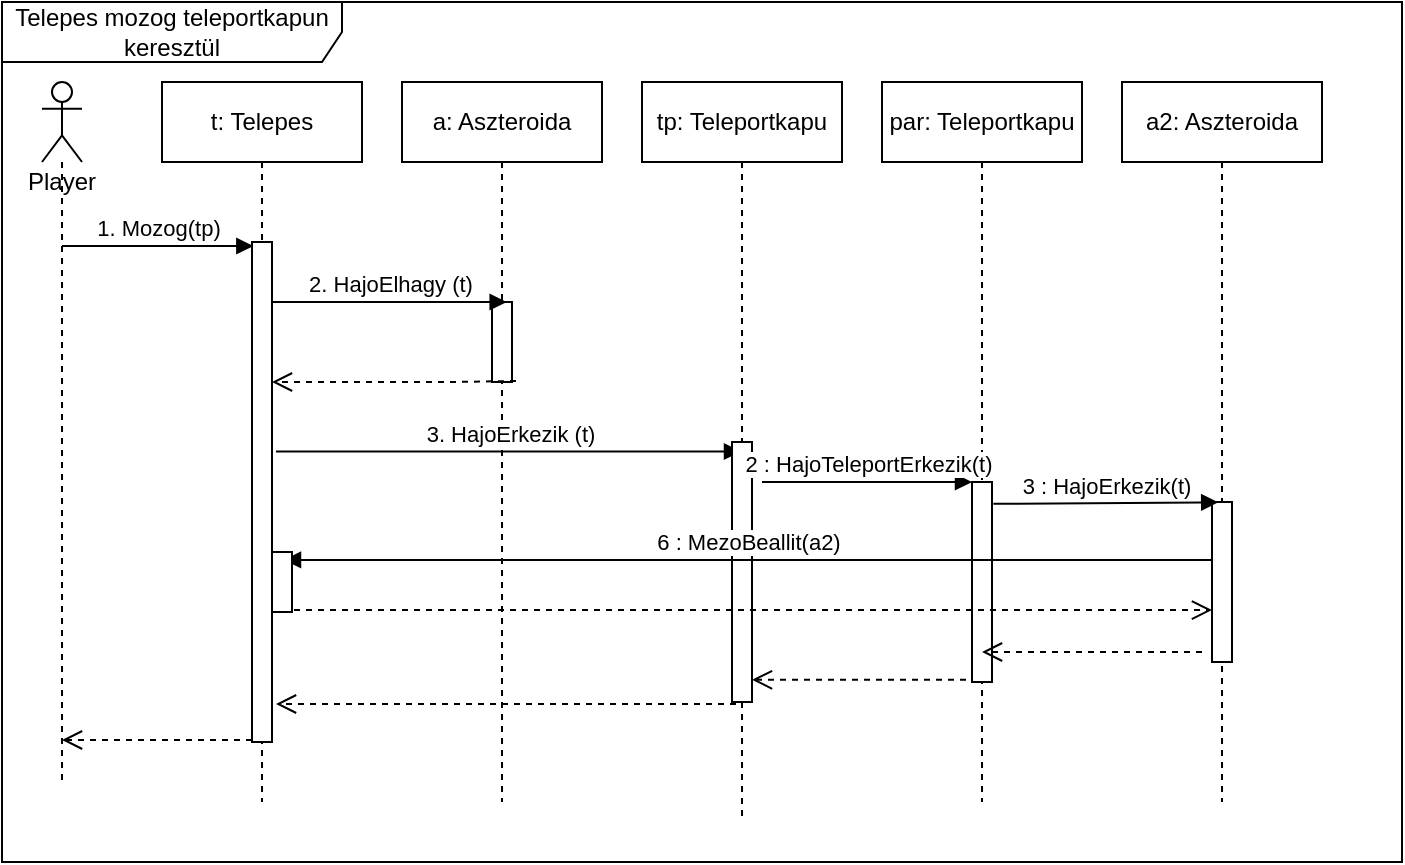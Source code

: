 <mxfile version="14.4.7" type="github" pages="2">
  <diagram id="rwmdeR6lUxczMXH-JLez" name="Telepes">
    <mxGraphModel dx="1422" dy="762" grid="1" gridSize="10" guides="1" tooltips="1" connect="1" arrows="1" fold="1" page="1" pageScale="1" pageWidth="1654" pageHeight="1169" math="0" shadow="0">
      <root>
        <mxCell id="gCz3GvJ6F4Sdn2LdOEMv-0" />
        <mxCell id="gCz3GvJ6F4Sdn2LdOEMv-1" parent="gCz3GvJ6F4Sdn2LdOEMv-0" />
        <mxCell id="gCz3GvJ6F4Sdn2LdOEMv-2" value="Telepes mozog teleportkapun keresztül" style="shape=umlFrame;whiteSpace=wrap;html=1;width=170;height=30;" vertex="1" parent="gCz3GvJ6F4Sdn2LdOEMv-1">
          <mxGeometry x="40" y="40" width="700" height="430" as="geometry" />
        </mxCell>
        <mxCell id="gCz3GvJ6F4Sdn2LdOEMv-3" value="t: Telepes" style="shape=umlLifeline;perimeter=lifelinePerimeter;whiteSpace=wrap;html=1;container=1;collapsible=0;recursiveResize=0;outlineConnect=0;" vertex="1" parent="gCz3GvJ6F4Sdn2LdOEMv-1">
          <mxGeometry x="120" y="80" width="100" height="360" as="geometry" />
        </mxCell>
        <mxCell id="gCz3GvJ6F4Sdn2LdOEMv-4" value="a: Aszteroida" style="shape=umlLifeline;perimeter=lifelinePerimeter;whiteSpace=wrap;html=1;container=1;collapsible=0;recursiveResize=0;outlineConnect=0;" vertex="1" parent="gCz3GvJ6F4Sdn2LdOEMv-1">
          <mxGeometry x="240" y="80" width="100" height="360" as="geometry" />
        </mxCell>
        <mxCell id="gCz3GvJ6F4Sdn2LdOEMv-5" value="" style="html=1;points=[];perimeter=orthogonalPerimeter;" vertex="1" parent="gCz3GvJ6F4Sdn2LdOEMv-4">
          <mxGeometry x="45" y="110" width="10" height="40" as="geometry" />
        </mxCell>
        <mxCell id="gCz3GvJ6F4Sdn2LdOEMv-6" value="2. HajoElhagy (t)" style="html=1;verticalAlign=bottom;endArrow=block;entryX=0.733;entryY=0;entryDx=0;entryDy=0;entryPerimeter=0;" edge="1" parent="gCz3GvJ6F4Sdn2LdOEMv-1" source="gCz3GvJ6F4Sdn2LdOEMv-3" target="gCz3GvJ6F4Sdn2LdOEMv-5">
          <mxGeometry x="0.047" relative="1" as="geometry">
            <mxPoint x="165" y="180" as="sourcePoint" />
            <mxPoint as="offset" />
          </mxGeometry>
        </mxCell>
        <mxCell id="gCz3GvJ6F4Sdn2LdOEMv-7" value="" style="html=1;verticalAlign=bottom;endArrow=open;dashed=1;endSize=8;exitX=1.2;exitY=0.987;exitDx=0;exitDy=0;exitPerimeter=0;" edge="1" parent="gCz3GvJ6F4Sdn2LdOEMv-1" source="gCz3GvJ6F4Sdn2LdOEMv-5" target="gCz3GvJ6F4Sdn2LdOEMv-10">
          <mxGeometry relative="1" as="geometry">
            <mxPoint x="185" y="230" as="targetPoint" />
            <mxPoint x="342" y="222" as="sourcePoint" />
            <Array as="points">
              <mxPoint x="265" y="230" />
            </Array>
          </mxGeometry>
        </mxCell>
        <mxCell id="gCz3GvJ6F4Sdn2LdOEMv-8" value="3. HajoErkezik (t)" style="html=1;verticalAlign=bottom;endArrow=block;exitX=1.2;exitY=0.419;exitDx=0;exitDy=0;exitPerimeter=0;" edge="1" parent="gCz3GvJ6F4Sdn2LdOEMv-1" source="gCz3GvJ6F4Sdn2LdOEMv-10" target="gCz3GvJ6F4Sdn2LdOEMv-15">
          <mxGeometry relative="1" as="geometry">
            <mxPoint x="705" y="363.846" as="sourcePoint" />
          </mxGeometry>
        </mxCell>
        <mxCell id="gCz3GvJ6F4Sdn2LdOEMv-9" value="" style="html=1;points=[];perimeter=orthogonalPerimeter;" vertex="1" parent="gCz3GvJ6F4Sdn2LdOEMv-1">
          <mxGeometry x="165" y="300" width="10" height="30" as="geometry" />
        </mxCell>
        <mxCell id="gCz3GvJ6F4Sdn2LdOEMv-10" value="" style="html=1;points=[];perimeter=orthogonalPerimeter;" vertex="1" parent="gCz3GvJ6F4Sdn2LdOEMv-1">
          <mxGeometry x="165" y="160" width="10" height="250" as="geometry" />
        </mxCell>
        <mxCell id="gCz3GvJ6F4Sdn2LdOEMv-11" value="1. Mozog(tp)" style="html=1;verticalAlign=bottom;endArrow=block;entryX=0.067;entryY=0.008;entryDx=0;entryDy=0;entryPerimeter=0;" edge="1" parent="gCz3GvJ6F4Sdn2LdOEMv-1" source="gCz3GvJ6F4Sdn2LdOEMv-14" target="gCz3GvJ6F4Sdn2LdOEMv-10">
          <mxGeometry x="-0.005" relative="1" as="geometry">
            <mxPoint x="30" y="162" as="sourcePoint" />
            <mxPoint as="offset" />
          </mxGeometry>
        </mxCell>
        <mxCell id="gCz3GvJ6F4Sdn2LdOEMv-12" value="" style="html=1;verticalAlign=bottom;endArrow=open;dashed=1;endSize=8;exitX=0;exitY=0.996;exitDx=0;exitDy=0;exitPerimeter=0;" edge="1" parent="gCz3GvJ6F4Sdn2LdOEMv-1" source="gCz3GvJ6F4Sdn2LdOEMv-10" target="gCz3GvJ6F4Sdn2LdOEMv-14">
          <mxGeometry x="-0.11" y="-55" relative="1" as="geometry">
            <mxPoint x="40" y="388" as="targetPoint" />
            <Array as="points" />
            <mxPoint as="offset" />
          </mxGeometry>
        </mxCell>
        <mxCell id="gCz3GvJ6F4Sdn2LdOEMv-13" value="" style="html=1;verticalAlign=bottom;endArrow=open;dashed=1;endSize=8;exitX=0.2;exitY=1.008;exitDx=0;exitDy=0;exitPerimeter=0;" edge="1" parent="gCz3GvJ6F4Sdn2LdOEMv-1" source="gCz3GvJ6F4Sdn2LdOEMv-16">
          <mxGeometry x="-0.095" relative="1" as="geometry">
            <mxPoint x="177" y="391" as="targetPoint" />
            <mxPoint x="510" y="375" as="sourcePoint" />
            <mxPoint as="offset" />
          </mxGeometry>
        </mxCell>
        <mxCell id="gCz3GvJ6F4Sdn2LdOEMv-14" value="Player" style="shape=umlLifeline;participant=umlActor;perimeter=lifelinePerimeter;whiteSpace=wrap;html=1;container=1;collapsible=0;recursiveResize=0;verticalAlign=top;spacingTop=36;outlineConnect=0;" vertex="1" parent="gCz3GvJ6F4Sdn2LdOEMv-1">
          <mxGeometry x="60" y="80" width="20" height="350" as="geometry" />
        </mxCell>
        <mxCell id="gCz3GvJ6F4Sdn2LdOEMv-15" value="tp: Teleportkapu" style="shape=umlLifeline;perimeter=lifelinePerimeter;whiteSpace=wrap;html=1;container=1;collapsible=0;recursiveResize=0;outlineConnect=0;" vertex="1" parent="gCz3GvJ6F4Sdn2LdOEMv-1">
          <mxGeometry x="360" y="80" width="100" height="370" as="geometry" />
        </mxCell>
        <mxCell id="gCz3GvJ6F4Sdn2LdOEMv-16" value="" style="html=1;points=[];perimeter=orthogonalPerimeter;" vertex="1" parent="gCz3GvJ6F4Sdn2LdOEMv-15">
          <mxGeometry x="45" y="180" width="10" height="130" as="geometry" />
        </mxCell>
        <mxCell id="gCz3GvJ6F4Sdn2LdOEMv-17" value="par: Teleportkapu" style="shape=umlLifeline;perimeter=lifelinePerimeter;whiteSpace=wrap;html=1;container=1;collapsible=0;recursiveResize=0;outlineConnect=0;" vertex="1" parent="gCz3GvJ6F4Sdn2LdOEMv-1">
          <mxGeometry x="480" y="80" width="100" height="360" as="geometry" />
        </mxCell>
        <mxCell id="gCz3GvJ6F4Sdn2LdOEMv-18" value="" style="html=1;points=[];perimeter=orthogonalPerimeter;" vertex="1" parent="gCz3GvJ6F4Sdn2LdOEMv-17">
          <mxGeometry x="45" y="200" width="10" height="100" as="geometry" />
        </mxCell>
        <mxCell id="gCz3GvJ6F4Sdn2LdOEMv-19" value="a2: Aszteroida" style="shape=umlLifeline;perimeter=lifelinePerimeter;whiteSpace=wrap;html=1;container=1;collapsible=0;recursiveResize=0;outlineConnect=0;" vertex="1" parent="gCz3GvJ6F4Sdn2LdOEMv-1">
          <mxGeometry x="600" y="80" width="100" height="360" as="geometry" />
        </mxCell>
        <mxCell id="gCz3GvJ6F4Sdn2LdOEMv-20" value="" style="html=1;points=[];perimeter=orthogonalPerimeter;" vertex="1" parent="gCz3GvJ6F4Sdn2LdOEMv-19">
          <mxGeometry x="45" y="210" width="10" height="80" as="geometry" />
        </mxCell>
        <mxCell id="gCz3GvJ6F4Sdn2LdOEMv-21" value="2 : HajoTeleportErkezik(t)" style="html=1;verticalAlign=bottom;endArrow=block;" edge="1" parent="gCz3GvJ6F4Sdn2LdOEMv-1" target="gCz3GvJ6F4Sdn2LdOEMv-18">
          <mxGeometry width="80" relative="1" as="geometry">
            <mxPoint x="420" y="280" as="sourcePoint" />
            <mxPoint x="550" y="323" as="targetPoint" />
            <Array as="points">
              <mxPoint x="490" y="280" />
            </Array>
          </mxGeometry>
        </mxCell>
        <mxCell id="gCz3GvJ6F4Sdn2LdOEMv-22" value="3 : HajoErkezik(t)" style="html=1;verticalAlign=bottom;endArrow=block;entryX=0.31;entryY=0.002;entryDx=0;entryDy=0;entryPerimeter=0;exitX=1.069;exitY=0.109;exitDx=0;exitDy=0;exitPerimeter=0;" edge="1" parent="gCz3GvJ6F4Sdn2LdOEMv-1" source="gCz3GvJ6F4Sdn2LdOEMv-18" target="gCz3GvJ6F4Sdn2LdOEMv-20">
          <mxGeometry width="80" relative="1" as="geometry">
            <mxPoint x="660" y="220" as="sourcePoint" />
            <mxPoint x="840" y="220" as="targetPoint" />
          </mxGeometry>
        </mxCell>
        <mxCell id="gCz3GvJ6F4Sdn2LdOEMv-23" value="" style="html=1;verticalAlign=bottom;endArrow=open;dashed=1;endSize=8;exitX=1.1;exitY=0.967;exitDx=0;exitDy=0;exitPerimeter=0;" edge="1" parent="gCz3GvJ6F4Sdn2LdOEMv-1" source="gCz3GvJ6F4Sdn2LdOEMv-27" target="gCz3GvJ6F4Sdn2LdOEMv-20">
          <mxGeometry relative="1" as="geometry">
            <mxPoint x="725" y="330" as="sourcePoint" />
            <mxPoint x="645" y="330" as="targetPoint" />
            <Array as="points" />
          </mxGeometry>
        </mxCell>
        <mxCell id="gCz3GvJ6F4Sdn2LdOEMv-24" value="" style="html=1;verticalAlign=bottom;endArrow=open;dashed=1;endSize=8;entryX=0.5;entryY=0.85;entryDx=0;entryDy=0;entryPerimeter=0;" edge="1" parent="gCz3GvJ6F4Sdn2LdOEMv-1" target="gCz3GvJ6F4Sdn2LdOEMv-18">
          <mxGeometry relative="1" as="geometry">
            <mxPoint x="640" y="365" as="sourcePoint" />
            <mxPoint x="660" y="370" as="targetPoint" />
          </mxGeometry>
        </mxCell>
        <mxCell id="gCz3GvJ6F4Sdn2LdOEMv-25" value="" style="html=1;verticalAlign=bottom;endArrow=open;dashed=1;endSize=8;exitX=-0.3;exitY=0.989;exitDx=0;exitDy=0;exitPerimeter=0;" edge="1" parent="gCz3GvJ6F4Sdn2LdOEMv-1" source="gCz3GvJ6F4Sdn2LdOEMv-18" target="gCz3GvJ6F4Sdn2LdOEMv-16">
          <mxGeometry relative="1" as="geometry">
            <mxPoint x="340" y="280" as="sourcePoint" />
            <mxPoint x="260" y="280" as="targetPoint" />
          </mxGeometry>
        </mxCell>
        <mxCell id="gCz3GvJ6F4Sdn2LdOEMv-26" value="6 : MezoBeallit(a2)" style="html=1;verticalAlign=bottom;endArrow=block;entryX=0.6;entryY=0.133;entryDx=0;entryDy=0;entryPerimeter=0;" edge="1" parent="gCz3GvJ6F4Sdn2LdOEMv-1" source="gCz3GvJ6F4Sdn2LdOEMv-20" target="gCz3GvJ6F4Sdn2LdOEMv-27">
          <mxGeometry width="80" relative="1" as="geometry">
            <mxPoint x="1125" y="280" as="sourcePoint" />
            <mxPoint x="620" y="280" as="targetPoint" />
            <Array as="points" />
          </mxGeometry>
        </mxCell>
        <mxCell id="gCz3GvJ6F4Sdn2LdOEMv-27" value="" style="html=1;points=[];perimeter=orthogonalPerimeter;" vertex="1" parent="gCz3GvJ6F4Sdn2LdOEMv-1">
          <mxGeometry x="175" y="315" width="10" height="30" as="geometry" />
        </mxCell>
      </root>
    </mxGraphModel>
  </diagram>
  <diagram id="G0G24p2RXgEnbeuioRaw" name="Robot">
    <mxGraphModel dx="1422" dy="762" grid="1" gridSize="10" guides="1" tooltips="1" connect="1" arrows="1" fold="1" page="1" pageScale="1" pageWidth="1654" pageHeight="1169" math="0" shadow="0">
      <root>
        <mxCell id="0" />
        <mxCell id="1" parent="0" />
        <mxCell id="HHjcTZtQZg5d5xQJB9av-1" value="Robot mozog teleportkapun keresztül" style="shape=umlFrame;whiteSpace=wrap;html=1;width=170;height=30;" vertex="1" parent="1">
          <mxGeometry x="50" y="50" width="700" height="430" as="geometry" />
        </mxCell>
        <mxCell id="HHjcTZtQZg5d5xQJB9av-2" value="r: Robot" style="shape=umlLifeline;perimeter=lifelinePerimeter;whiteSpace=wrap;html=1;container=1;collapsible=0;recursiveResize=0;outlineConnect=0;" vertex="1" parent="1">
          <mxGeometry x="130" y="90" width="100" height="360" as="geometry" />
        </mxCell>
        <mxCell id="HHjcTZtQZg5d5xQJB9av-3" value="a: Aszteroida" style="shape=umlLifeline;perimeter=lifelinePerimeter;whiteSpace=wrap;html=1;container=1;collapsible=0;recursiveResize=0;outlineConnect=0;" vertex="1" parent="1">
          <mxGeometry x="250" y="90" width="100" height="360" as="geometry" />
        </mxCell>
        <mxCell id="HHjcTZtQZg5d5xQJB9av-4" value="" style="html=1;points=[];perimeter=orthogonalPerimeter;" vertex="1" parent="HHjcTZtQZg5d5xQJB9av-3">
          <mxGeometry x="45" y="110" width="10" height="40" as="geometry" />
        </mxCell>
        <mxCell id="HHjcTZtQZg5d5xQJB9av-5" value="2. HajoElhagy (r)" style="html=1;verticalAlign=bottom;endArrow=block;entryX=0.733;entryY=0;entryDx=0;entryDy=0;entryPerimeter=0;" edge="1" parent="1" source="HHjcTZtQZg5d5xQJB9av-2" target="HHjcTZtQZg5d5xQJB9av-4">
          <mxGeometry x="0.047" relative="1" as="geometry">
            <mxPoint x="175" y="190" as="sourcePoint" />
            <mxPoint as="offset" />
          </mxGeometry>
        </mxCell>
        <mxCell id="HHjcTZtQZg5d5xQJB9av-6" value="" style="html=1;verticalAlign=bottom;endArrow=open;dashed=1;endSize=8;exitX=1.2;exitY=0.987;exitDx=0;exitDy=0;exitPerimeter=0;" edge="1" parent="1" source="HHjcTZtQZg5d5xQJB9av-4" target="HHjcTZtQZg5d5xQJB9av-9">
          <mxGeometry relative="1" as="geometry">
            <mxPoint x="195" y="240" as="targetPoint" />
            <mxPoint x="352" y="232" as="sourcePoint" />
            <Array as="points">
              <mxPoint x="275" y="240" />
            </Array>
          </mxGeometry>
        </mxCell>
        <mxCell id="HHjcTZtQZg5d5xQJB9av-7" value="3. HajoErkezik (r)" style="html=1;verticalAlign=bottom;endArrow=block;exitX=1.2;exitY=0.419;exitDx=0;exitDy=0;exitPerimeter=0;" edge="1" parent="1" source="HHjcTZtQZg5d5xQJB9av-9" target="HHjcTZtQZg5d5xQJB9av-14">
          <mxGeometry relative="1" as="geometry">
            <mxPoint x="715" y="373.846" as="sourcePoint" />
          </mxGeometry>
        </mxCell>
        <mxCell id="HHjcTZtQZg5d5xQJB9av-8" value="" style="html=1;points=[];perimeter=orthogonalPerimeter;" vertex="1" parent="1">
          <mxGeometry x="175" y="310" width="10" height="30" as="geometry" />
        </mxCell>
        <mxCell id="HHjcTZtQZg5d5xQJB9av-9" value="" style="html=1;points=[];perimeter=orthogonalPerimeter;" vertex="1" parent="1">
          <mxGeometry x="175" y="170" width="10" height="250" as="geometry" />
        </mxCell>
        <mxCell id="HHjcTZtQZg5d5xQJB9av-10" value="1. Mozog(tp)" style="html=1;verticalAlign=bottom;endArrow=block;entryX=0.067;entryY=0.008;entryDx=0;entryDy=0;entryPerimeter=0;" edge="1" parent="1" source="HHjcTZtQZg5d5xQJB9av-13" target="HHjcTZtQZg5d5xQJB9av-9">
          <mxGeometry x="-0.005" relative="1" as="geometry">
            <mxPoint x="40" y="172" as="sourcePoint" />
            <mxPoint as="offset" />
          </mxGeometry>
        </mxCell>
        <mxCell id="HHjcTZtQZg5d5xQJB9av-11" value="" style="html=1;verticalAlign=bottom;endArrow=open;dashed=1;endSize=8;exitX=0;exitY=0.996;exitDx=0;exitDy=0;exitPerimeter=0;" edge="1" parent="1" source="HHjcTZtQZg5d5xQJB9av-9" target="HHjcTZtQZg5d5xQJB9av-13">
          <mxGeometry x="-0.11" y="-55" relative="1" as="geometry">
            <mxPoint x="50" y="398" as="targetPoint" />
            <Array as="points" />
            <mxPoint as="offset" />
          </mxGeometry>
        </mxCell>
        <mxCell id="HHjcTZtQZg5d5xQJB9av-12" value="" style="html=1;verticalAlign=bottom;endArrow=open;dashed=1;endSize=8;exitX=0.2;exitY=1.008;exitDx=0;exitDy=0;exitPerimeter=0;" edge="1" parent="1" source="HHjcTZtQZg5d5xQJB9av-15">
          <mxGeometry x="-0.095" relative="1" as="geometry">
            <mxPoint x="187" y="401" as="targetPoint" />
            <mxPoint x="520" y="385" as="sourcePoint" />
            <mxPoint as="offset" />
          </mxGeometry>
        </mxCell>
        <mxCell id="HHjcTZtQZg5d5xQJB9av-13" value="Controller" style="shape=umlLifeline;participant=umlActor;perimeter=lifelinePerimeter;whiteSpace=wrap;html=1;container=1;collapsible=0;recursiveResize=0;verticalAlign=top;spacingTop=36;outlineConnect=0;" vertex="1" parent="1">
          <mxGeometry x="70" y="90" width="20" height="350" as="geometry" />
        </mxCell>
        <mxCell id="HHjcTZtQZg5d5xQJB9av-14" value="tp: Teleportkapu" style="shape=umlLifeline;perimeter=lifelinePerimeter;whiteSpace=wrap;html=1;container=1;collapsible=0;recursiveResize=0;outlineConnect=0;" vertex="1" parent="1">
          <mxGeometry x="370" y="90" width="100" height="370" as="geometry" />
        </mxCell>
        <mxCell id="HHjcTZtQZg5d5xQJB9av-15" value="" style="html=1;points=[];perimeter=orthogonalPerimeter;" vertex="1" parent="HHjcTZtQZg5d5xQJB9av-14">
          <mxGeometry x="45" y="180" width="10" height="130" as="geometry" />
        </mxCell>
        <mxCell id="HHjcTZtQZg5d5xQJB9av-16" value="par: Teleportkapu" style="shape=umlLifeline;perimeter=lifelinePerimeter;whiteSpace=wrap;html=1;container=1;collapsible=0;recursiveResize=0;outlineConnect=0;" vertex="1" parent="1">
          <mxGeometry x="490" y="90" width="100" height="360" as="geometry" />
        </mxCell>
        <mxCell id="HHjcTZtQZg5d5xQJB9av-17" value="" style="html=1;points=[];perimeter=orthogonalPerimeter;" vertex="1" parent="HHjcTZtQZg5d5xQJB9av-16">
          <mxGeometry x="45" y="200" width="10" height="100" as="geometry" />
        </mxCell>
        <mxCell id="HHjcTZtQZg5d5xQJB9av-18" value="a2: Aszteroida" style="shape=umlLifeline;perimeter=lifelinePerimeter;whiteSpace=wrap;html=1;container=1;collapsible=0;recursiveResize=0;outlineConnect=0;" vertex="1" parent="1">
          <mxGeometry x="610" y="90" width="100" height="360" as="geometry" />
        </mxCell>
        <mxCell id="HHjcTZtQZg5d5xQJB9av-19" value="" style="html=1;points=[];perimeter=orthogonalPerimeter;" vertex="1" parent="HHjcTZtQZg5d5xQJB9av-18">
          <mxGeometry x="45" y="210" width="10" height="80" as="geometry" />
        </mxCell>
        <mxCell id="HHjcTZtQZg5d5xQJB9av-20" value="2 : HajoTeleportErkezik(r)" style="html=1;verticalAlign=bottom;endArrow=block;" edge="1" parent="1" target="HHjcTZtQZg5d5xQJB9av-17">
          <mxGeometry width="80" relative="1" as="geometry">
            <mxPoint x="430" y="290" as="sourcePoint" />
            <mxPoint x="560" y="333" as="targetPoint" />
            <Array as="points">
              <mxPoint x="500" y="290" />
            </Array>
          </mxGeometry>
        </mxCell>
        <mxCell id="HHjcTZtQZg5d5xQJB9av-21" value="3 : HajoErkezik(r)" style="html=1;verticalAlign=bottom;endArrow=block;entryX=0.31;entryY=0.002;entryDx=0;entryDy=0;entryPerimeter=0;exitX=1.069;exitY=0.109;exitDx=0;exitDy=0;exitPerimeter=0;" edge="1" parent="1" source="HHjcTZtQZg5d5xQJB9av-17" target="HHjcTZtQZg5d5xQJB9av-19">
          <mxGeometry width="80" relative="1" as="geometry">
            <mxPoint x="670" y="230" as="sourcePoint" />
            <mxPoint x="850" y="230" as="targetPoint" />
          </mxGeometry>
        </mxCell>
        <mxCell id="HHjcTZtQZg5d5xQJB9av-22" value="" style="html=1;verticalAlign=bottom;endArrow=open;dashed=1;endSize=8;exitX=1.1;exitY=0.967;exitDx=0;exitDy=0;exitPerimeter=0;" edge="1" parent="1" source="HHjcTZtQZg5d5xQJB9av-26" target="HHjcTZtQZg5d5xQJB9av-19">
          <mxGeometry relative="1" as="geometry">
            <mxPoint x="735" y="340" as="sourcePoint" />
            <mxPoint x="655" y="340" as="targetPoint" />
            <Array as="points" />
          </mxGeometry>
        </mxCell>
        <mxCell id="HHjcTZtQZg5d5xQJB9av-23" value="" style="html=1;verticalAlign=bottom;endArrow=open;dashed=1;endSize=8;entryX=0.5;entryY=0.85;entryDx=0;entryDy=0;entryPerimeter=0;" edge="1" parent="1" target="HHjcTZtQZg5d5xQJB9av-17">
          <mxGeometry relative="1" as="geometry">
            <mxPoint x="650" y="375" as="sourcePoint" />
            <mxPoint x="670" y="380" as="targetPoint" />
          </mxGeometry>
        </mxCell>
        <mxCell id="HHjcTZtQZg5d5xQJB9av-24" value="" style="html=1;verticalAlign=bottom;endArrow=open;dashed=1;endSize=8;exitX=-0.3;exitY=0.989;exitDx=0;exitDy=0;exitPerimeter=0;" edge="1" parent="1" source="HHjcTZtQZg5d5xQJB9av-17" target="HHjcTZtQZg5d5xQJB9av-15">
          <mxGeometry relative="1" as="geometry">
            <mxPoint x="350" y="290" as="sourcePoint" />
            <mxPoint x="270" y="290" as="targetPoint" />
          </mxGeometry>
        </mxCell>
        <mxCell id="HHjcTZtQZg5d5xQJB9av-25" value="6 : MezoBeallit(a2)" style="html=1;verticalAlign=bottom;endArrow=block;entryX=0.6;entryY=0.133;entryDx=0;entryDy=0;entryPerimeter=0;" edge="1" parent="1" source="HHjcTZtQZg5d5xQJB9av-19" target="HHjcTZtQZg5d5xQJB9av-26">
          <mxGeometry width="80" relative="1" as="geometry">
            <mxPoint x="1135" y="290" as="sourcePoint" />
            <mxPoint x="630" y="290" as="targetPoint" />
            <Array as="points" />
          </mxGeometry>
        </mxCell>
        <mxCell id="HHjcTZtQZg5d5xQJB9av-26" value="" style="html=1;points=[];perimeter=orthogonalPerimeter;" vertex="1" parent="1">
          <mxGeometry x="185" y="325" width="10" height="30" as="geometry" />
        </mxCell>
      </root>
    </mxGraphModel>
  </diagram>
</mxfile>

